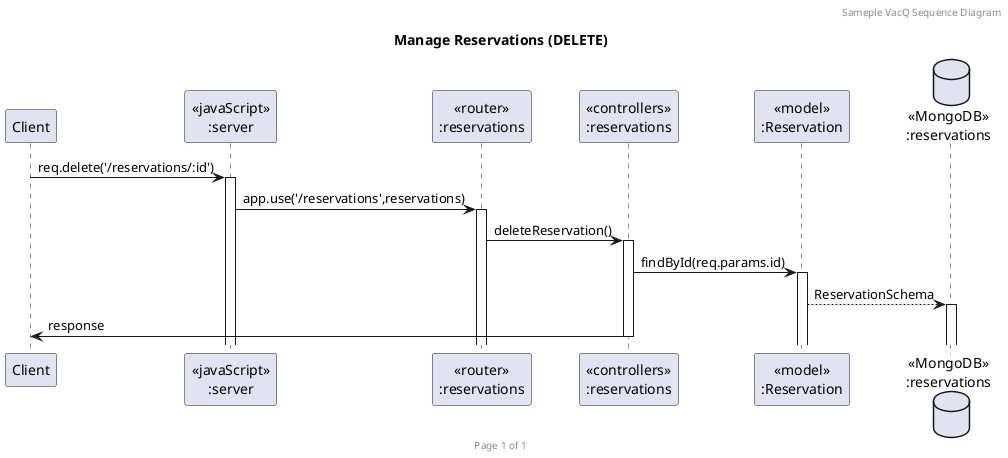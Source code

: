 ' @startuml Manage Reservation (GET)

' header Sameple VacQ Sequence Diagram
' footer Page %page% of %lastpage%
' title "Manage Reservations (GET)"

' participant "Client" as client
' participant "<<javaScript>>\n:server" as server
' participant "<<router>>\n:reservations" as routerReservations
' participant "<<controllers>>\n:reservations" as controllersReservations
' participant "<<model>>\n:Reservation" as modelReservation
' database "<<MongoDB>>\n:reservations" as ReservationDatabase

' client->server ++:req.get('/reservations')
' server->routerReservations ++:app.use('/reservations',reservations)
' routerReservations -> controllersReservations ++:getReservations()
' controllersReservations->modelReservation ++:find(req.query)
' modelReservation ->ReservationDatabase ++: ReservationSchema
' ReservationDatabase --> modelReservation --: reservation
' controllersReservations <-- modelReservation --:reservation
' controllersReservations->client --:response

' @enduml



' @startuml Manage Reservation (GET SINGLE)

' header Sameple VacQ Sequence Diagram
' footer Page %page% of %lastpage%
' title "Manage Reservations (GET SINGLE)"

' participant "Client" as client
' participant "<<javaScript>>\n:server" as server
' participant "<<router>>\n:reservations" as routerReservations
' participant "<<controllers>>\n:reservations" as controllersReservations
' participant "<<model>>\n:Reservation" as modelReservation
' database "<<MongoDB>>\n:reservations" as ReservationDatabase

' client->server ++:req.get('/reservations/:id')
' server->routerReservations ++:app.use('/reservations',reservations)
' routerReservations -> controllersReservations ++:getReservation()
' controllersReservations->modelReservation ++:findById(req.params.id)
' modelReservation ->ReservationDatabase ++: ReservationSchema
' ReservationDatabase --> modelReservation --: reservation
' controllersReservations <-- modelReservation --:reservation
' controllersReservations->client --:response

' @enduml


' @startuml Manage Reservation (ADD)

' header Sameple VacQ Sequence Diagram
' footer Page %page% of %lastpage%
' title "Manage Reservations (ADD)"

' participant "Client" as client
' participant "<<javaScript>>\n:server" as server
' participant "<<router>>\n:reservations" as routerReservations
' participant "<<controllers>>\n:reservations" as controllersReservations
' participant "<<model>>\n:Reservation" as modelReservation
' database "<<MongoDB>>\n:reservations" as ReservationDatabase

' client->server ++:req.post('/reservations')
' server->routerReservations ++:app.use('/reservations',reservations)
' routerReservations -> controllersReservations ++:addReservation()
' controllersReservations->modelReservation ++:create(req.body)
' modelReservation ->ReservationDatabase ++: ReservationSchema
' ReservationDatabase --> modelReservation --: reservation
' controllersReservations <-- modelReservation --:reservation
' controllersReservations->client --:response

' @enduml


' @startuml Manage Reservation (UPDATE)

' header Sameple VacQ Sequence Diagram
' footer Page %page% of %lastpage%
' title "Manage Reservations (UPDATE)"

' participant "Client" as client
' participant "<<javaScript>>\n:server" as server
' participant "<<router>>\n:reservations" as routerReservations
' participant "<<controllers>>\n:reservations" as controllersReservations
' participant "<<model>>\n:Reservation" as modelReservation
' database "<<MongoDB>>\n:reservations" as ReservationDatabase

' client->server ++:req.put('/reservations/:id')
' server->routerReservations ++:app.use('/reservations',reservations)
' routerReservations -> controllersReservations ++:updateReservation()
' controllersReservations->modelReservation ++:findByIdAndUpdate(req.params.id, req.body)
' modelReservation ->ReservationDatabase ++: ReservationSchema
' ReservationDatabase --> modelReservation --: reservation
' controllersReservations <-- modelReservation --:reservation
' controllersReservations->client --:response

' @enduml


@startuml Manage Reservation (DELETE)

header Sameple VacQ Sequence Diagram
footer Page %page% of %lastpage%
title "Manage Reservations (DELETE)"

participant "Client" as client
participant "<<javaScript>>\n:server" as server
participant "<<router>>\n:reservations" as routerReservations
participant "<<controllers>>\n:reservations" as controllersReservations
participant "<<model>>\n:Reservation" as modelReservation
database "<<MongoDB>>\n:reservations" as ReservationDatabase

client->server ++:req.delete('/reservations/:id')
server->routerReservations ++:app.use('/reservations',reservations)
routerReservations -> controllersReservations ++:deleteReservation()
controllersReservations->modelReservation ++:findById(req.params.id)
modelReservation -->ReservationDatabase ++: ReservationSchema
controllersReservations->client --:response

@enduml

